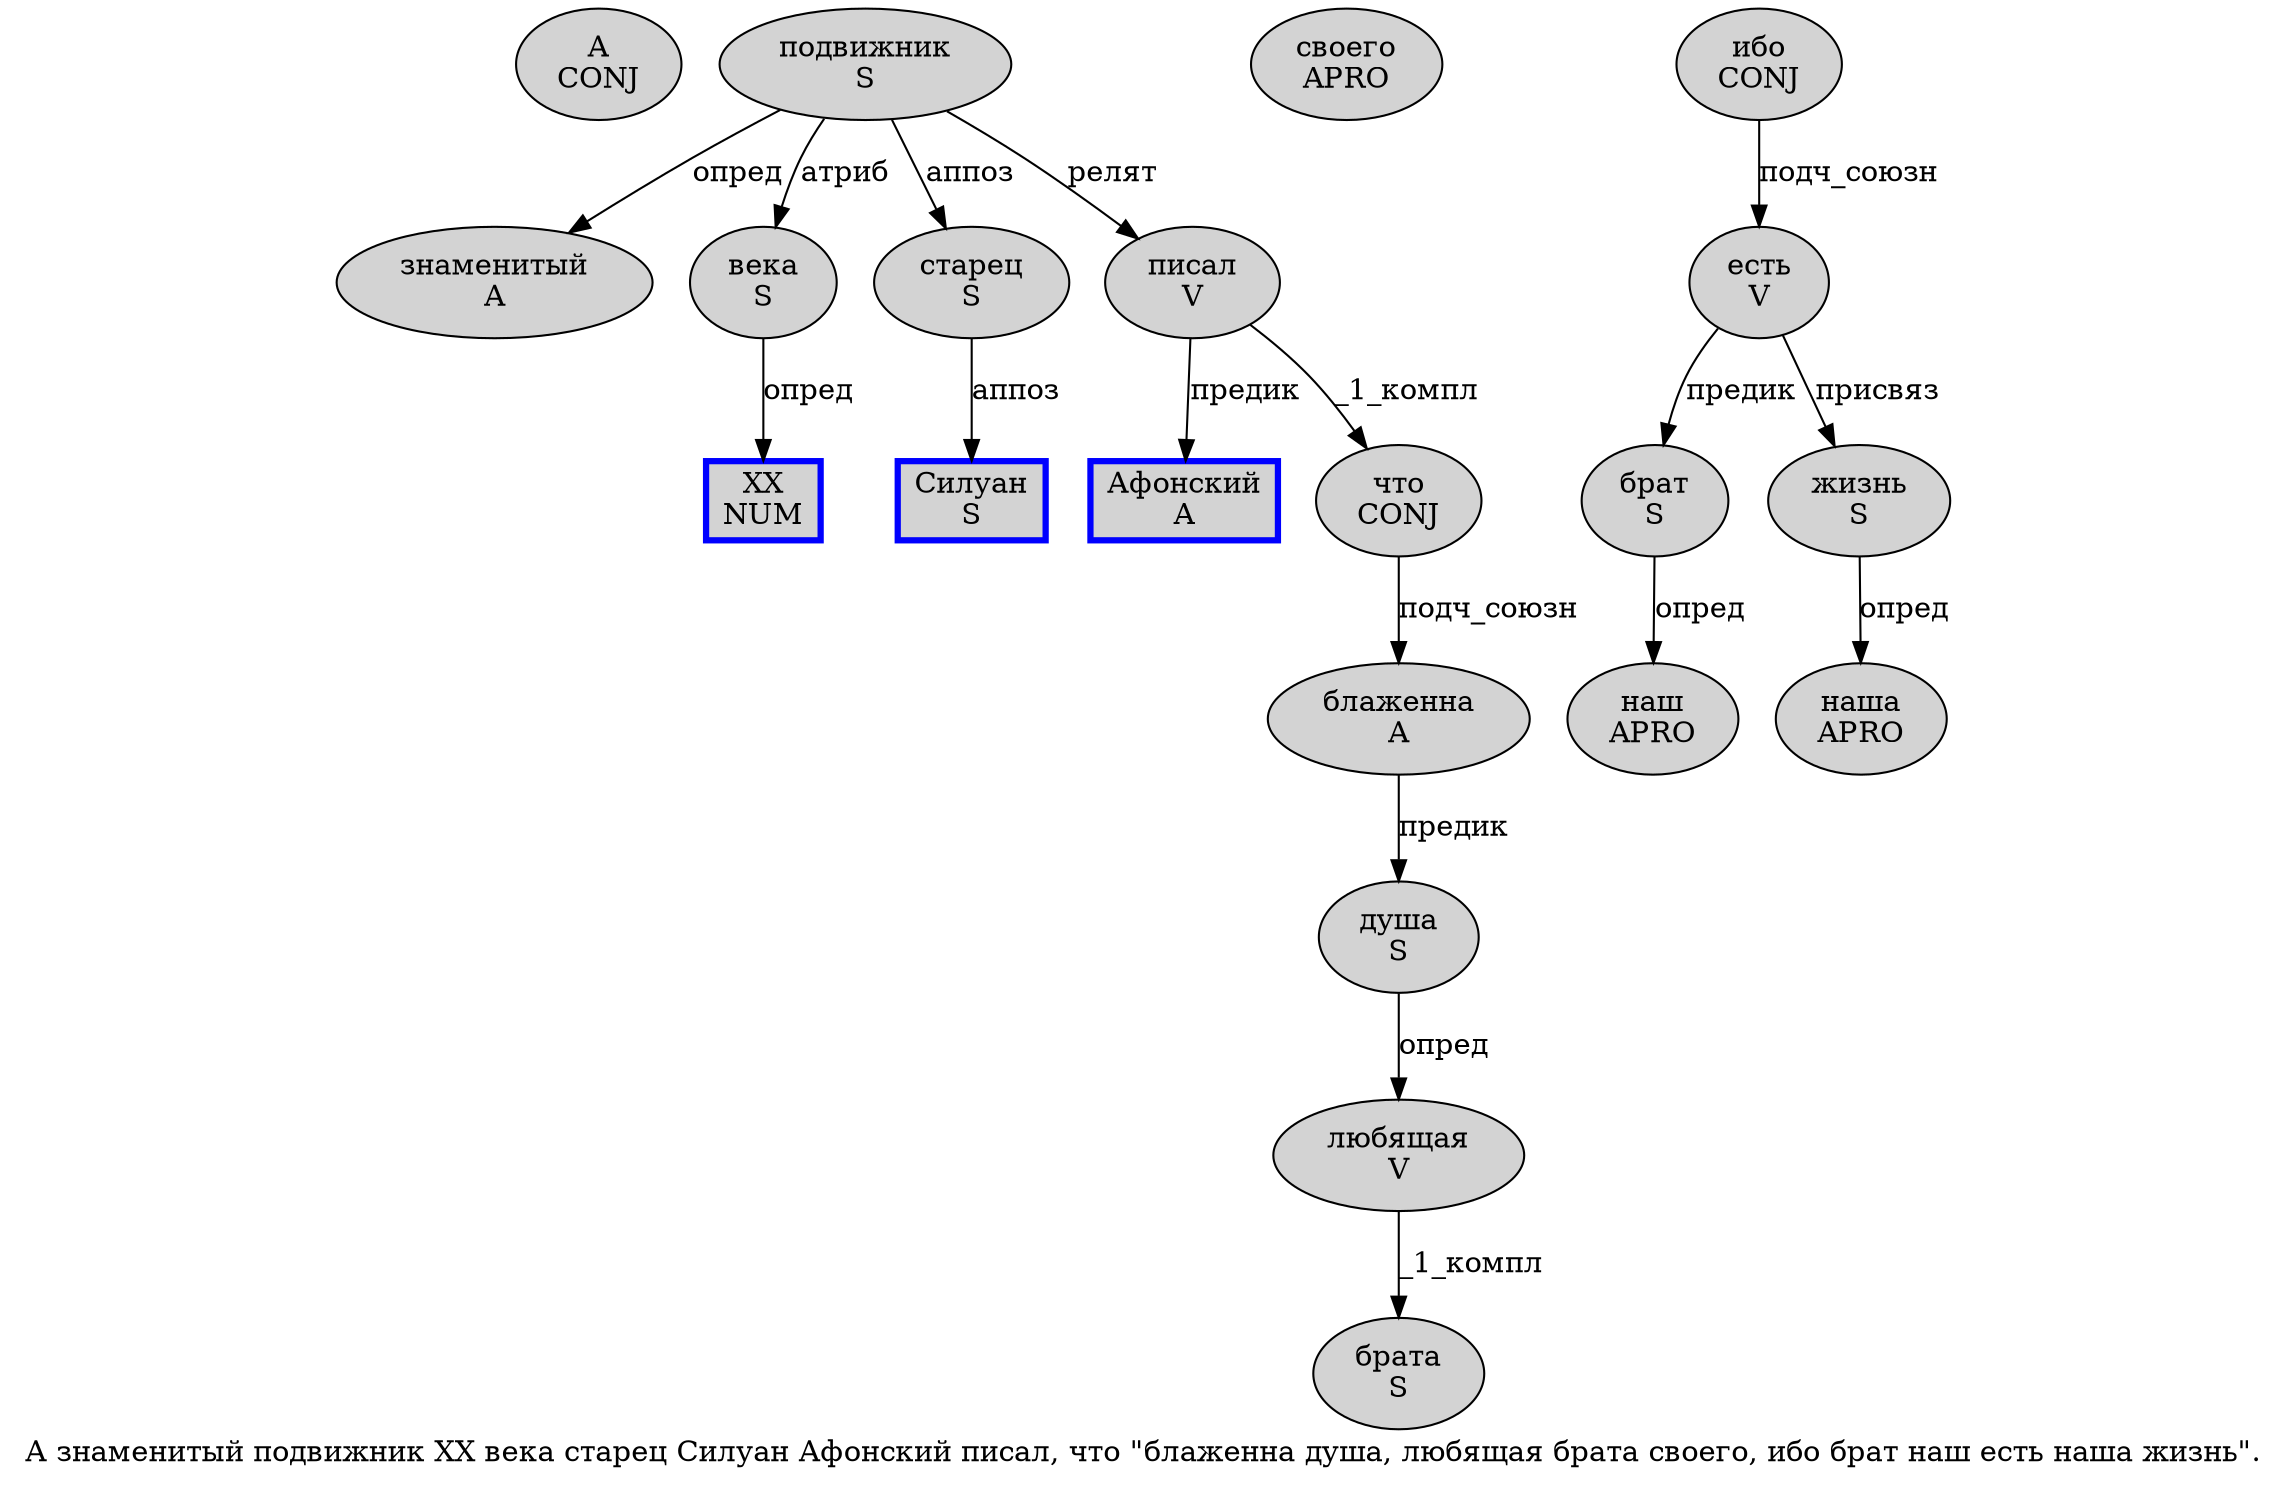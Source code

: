 digraph SENTENCE_1114 {
	graph [label="А знаменитый подвижник XX века старец Силуан Афонский писал, что \"блаженна душа, любящая брата своего, ибо брат наш есть наша жизнь\"."]
	node [style=filled]
		0 [label="А
CONJ" color="" fillcolor=lightgray penwidth=1 shape=ellipse]
		1 [label="знаменитый
A" color="" fillcolor=lightgray penwidth=1 shape=ellipse]
		2 [label="подвижник
S" color="" fillcolor=lightgray penwidth=1 shape=ellipse]
		3 [label="XX
NUM" color=blue fillcolor=lightgray penwidth=3 shape=box]
		4 [label="века
S" color="" fillcolor=lightgray penwidth=1 shape=ellipse]
		5 [label="старец
S" color="" fillcolor=lightgray penwidth=1 shape=ellipse]
		6 [label="Силуан
S" color=blue fillcolor=lightgray penwidth=3 shape=box]
		7 [label="Афонский
A" color=blue fillcolor=lightgray penwidth=3 shape=box]
		8 [label="писал
V" color="" fillcolor=lightgray penwidth=1 shape=ellipse]
		10 [label="что
CONJ" color="" fillcolor=lightgray penwidth=1 shape=ellipse]
		12 [label="блаженна
A" color="" fillcolor=lightgray penwidth=1 shape=ellipse]
		13 [label="душа
S" color="" fillcolor=lightgray penwidth=1 shape=ellipse]
		15 [label="любящая
V" color="" fillcolor=lightgray penwidth=1 shape=ellipse]
		16 [label="брата
S" color="" fillcolor=lightgray penwidth=1 shape=ellipse]
		17 [label="своего
APRO" color="" fillcolor=lightgray penwidth=1 shape=ellipse]
		19 [label="ибо
CONJ" color="" fillcolor=lightgray penwidth=1 shape=ellipse]
		20 [label="брат
S" color="" fillcolor=lightgray penwidth=1 shape=ellipse]
		21 [label="наш
APRO" color="" fillcolor=lightgray penwidth=1 shape=ellipse]
		22 [label="есть
V" color="" fillcolor=lightgray penwidth=1 shape=ellipse]
		23 [label="наша
APRO" color="" fillcolor=lightgray penwidth=1 shape=ellipse]
		24 [label="жизнь
S" color="" fillcolor=lightgray penwidth=1 shape=ellipse]
			2 -> 1 [label="опред"]
			2 -> 4 [label="атриб"]
			2 -> 5 [label="аппоз"]
			2 -> 8 [label="релят"]
			24 -> 23 [label="опред"]
			8 -> 7 [label="предик"]
			8 -> 10 [label="_1_компл"]
			10 -> 12 [label="подч_союзн"]
			22 -> 20 [label="предик"]
			22 -> 24 [label="присвяз"]
			12 -> 13 [label="предик"]
			5 -> 6 [label="аппоз"]
			13 -> 15 [label="опред"]
			4 -> 3 [label="опред"]
			19 -> 22 [label="подч_союзн"]
			20 -> 21 [label="опред"]
			15 -> 16 [label="_1_компл"]
}